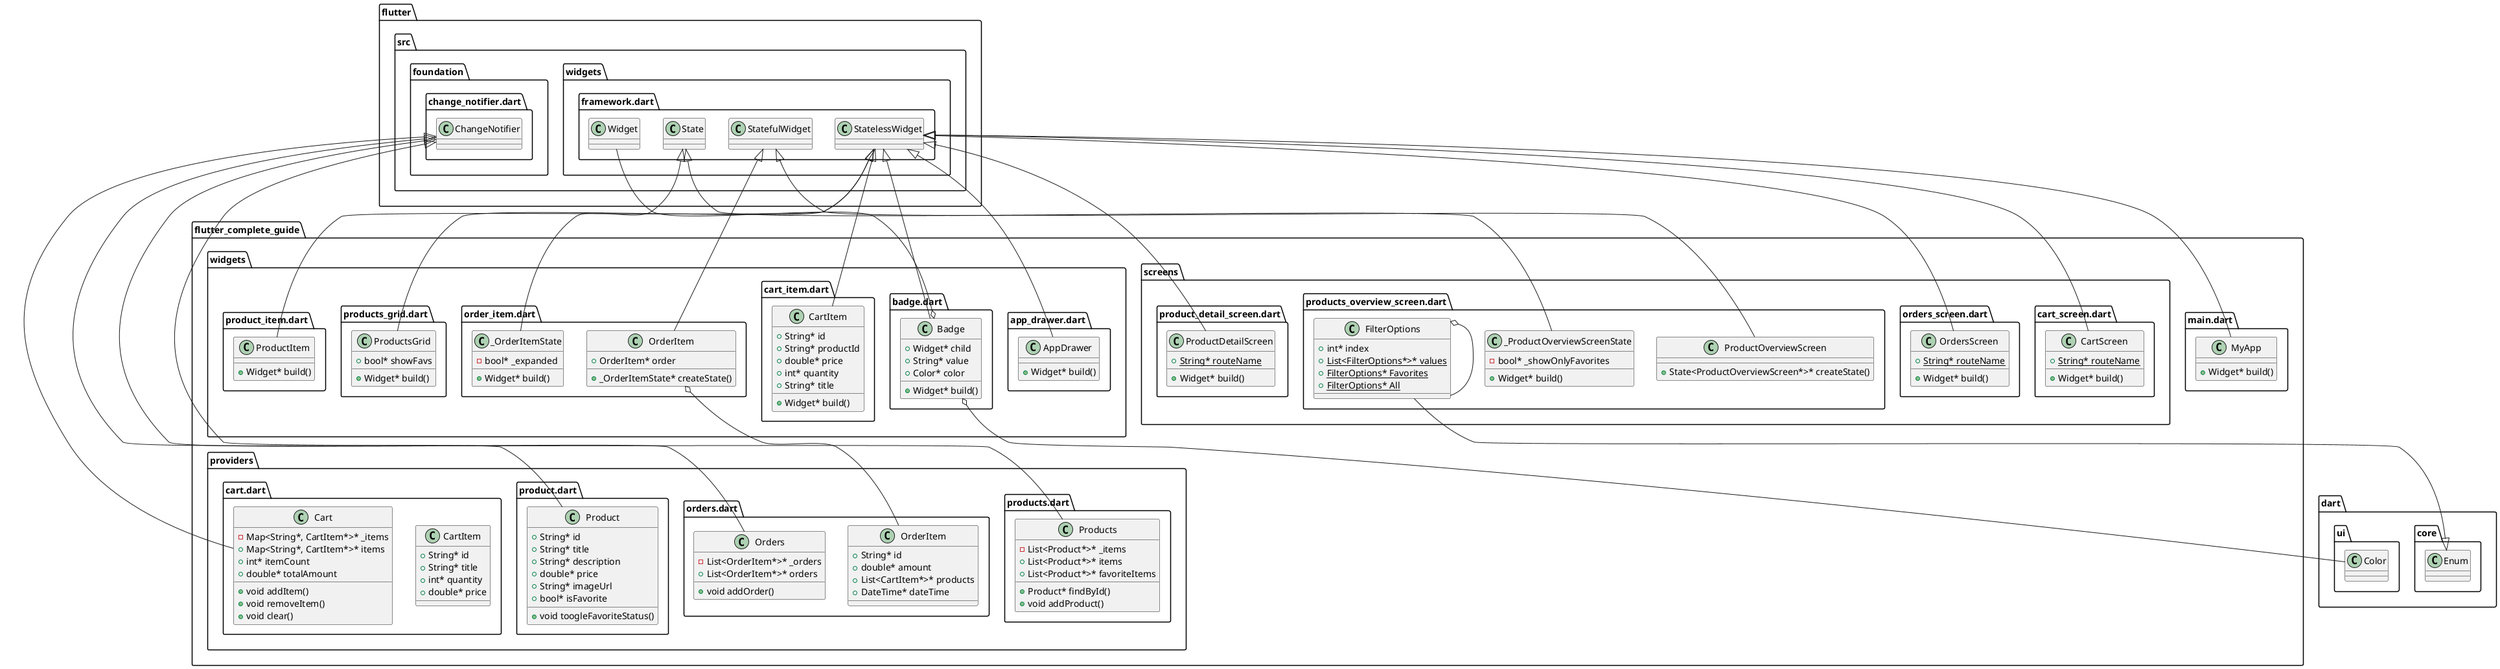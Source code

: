 @startuml shop_app
set namespaceSeparator ::

class "flutter_complete_guide::main.dart::MyApp" {
  +Widget* build()
}

"flutter::src::widgets::framework.dart::StatelessWidget" <|-- "flutter_complete_guide::main.dart::MyApp"

class "flutter_complete_guide::providers::cart.dart::CartItem" {
  +String* id
  +String* title
  +int* quantity
  +double* price
}

class "flutter_complete_guide::providers::cart.dart::Cart" {
  -Map<String*, CartItem*>* _items
  +Map<String*, CartItem*>* items
  +int* itemCount
  +double* totalAmount
  +void addItem()
  +void removeItem()
  +void clear()
}

"flutter::src::foundation::change_notifier.dart::ChangeNotifier" <|-- "flutter_complete_guide::providers::cart.dart::Cart"

class "flutter_complete_guide::providers::orders.dart::OrderItem" {
  +String* id
  +double* amount
  +List<CartItem*>* products
  +DateTime* dateTime
}

class "flutter_complete_guide::providers::orders.dart::Orders" {
  -List<OrderItem*>* _orders
  +List<OrderItem*>* orders
  +void addOrder()
}

"flutter::src::foundation::change_notifier.dart::ChangeNotifier" <|-- "flutter_complete_guide::providers::orders.dart::Orders"

class "flutter_complete_guide::providers::product.dart::Product" {
  +String* id
  +String* title
  +String* description
  +double* price
  +String* imageUrl
  +bool* isFavorite
  +void toogleFavoriteStatus()
}

"flutter::src::foundation::change_notifier.dart::ChangeNotifier" <|-- "flutter_complete_guide::providers::product.dart::Product"

class "flutter_complete_guide::providers::products.dart::Products" {
  -List<Product*>* _items
  +List<Product*>* items
  +List<Product*>* favoriteItems
  +Product* findById()
  +void addProduct()
}

"flutter::src::foundation::change_notifier.dart::ChangeNotifier" <|-- "flutter_complete_guide::providers::products.dart::Products"

class "flutter_complete_guide::screens::cart_screen.dart::CartScreen" {
  {static} +String* routeName
  +Widget* build()
}

"flutter::src::widgets::framework.dart::StatelessWidget" <|-- "flutter_complete_guide::screens::cart_screen.dart::CartScreen"

class "flutter_complete_guide::screens::orders_screen.dart::OrdersScreen" {
  {static} +String* routeName
  +Widget* build()
}

"flutter::src::widgets::framework.dart::StatelessWidget" <|-- "flutter_complete_guide::screens::orders_screen.dart::OrdersScreen"

class "flutter_complete_guide::screens::products_overview_screen.dart::ProductOverviewScreen" {
  +State<ProductOverviewScreen*>* createState()
}

"flutter::src::widgets::framework.dart::StatefulWidget" <|-- "flutter_complete_guide::screens::products_overview_screen.dart::ProductOverviewScreen"

class "flutter_complete_guide::screens::products_overview_screen.dart::_ProductOverviewScreenState" {
  -bool* _showOnlyFavorites
  +Widget* build()
}

"flutter::src::widgets::framework.dart::State" <|-- "flutter_complete_guide::screens::products_overview_screen.dart::_ProductOverviewScreenState"

class "flutter_complete_guide::screens::products_overview_screen.dart::FilterOptions" {
  +int* index
  {static} +List<FilterOptions*>* values
  {static} +FilterOptions* Favorites
  {static} +FilterOptions* All
}

"flutter_complete_guide::screens::products_overview_screen.dart::FilterOptions" o-- "flutter_complete_guide::screens::products_overview_screen.dart::FilterOptions"
"dart::core::Enum" <|-- "flutter_complete_guide::screens::products_overview_screen.dart::FilterOptions"

class "flutter_complete_guide::screens::product_detail_screen.dart::ProductDetailScreen" {
  {static} +String* routeName
  +Widget* build()
}

"flutter::src::widgets::framework.dart::StatelessWidget" <|-- "flutter_complete_guide::screens::product_detail_screen.dart::ProductDetailScreen"

class "flutter_complete_guide::widgets::app_drawer.dart::AppDrawer" {
  +Widget* build()
}

"flutter::src::widgets::framework.dart::StatelessWidget" <|-- "flutter_complete_guide::widgets::app_drawer.dart::AppDrawer"

class "flutter_complete_guide::widgets::badge.dart::Badge" {
  +Widget* child
  +String* value
  +Color* color
  +Widget* build()
}

"flutter_complete_guide::widgets::badge.dart::Badge" o-- "flutter::src::widgets::framework.dart::Widget"
"flutter_complete_guide::widgets::badge.dart::Badge" o-- "dart::ui::Color"
"flutter::src::widgets::framework.dart::StatelessWidget" <|-- "flutter_complete_guide::widgets::badge.dart::Badge"

class "flutter_complete_guide::widgets::cart_item.dart::CartItem" {
  +String* id
  +String* productId
  +double* price
  +int* quantity
  +String* title
  +Widget* build()
}

"flutter::src::widgets::framework.dart::StatelessWidget" <|-- "flutter_complete_guide::widgets::cart_item.dart::CartItem"

class "flutter_complete_guide::widgets::order_item.dart::OrderItem" {
  +OrderItem* order
  +_OrderItemState* createState()
}

"flutter_complete_guide::widgets::order_item.dart::OrderItem" o-- "flutter_complete_guide::providers::orders.dart::OrderItem"
"flutter::src::widgets::framework.dart::StatefulWidget" <|-- "flutter_complete_guide::widgets::order_item.dart::OrderItem"

class "flutter_complete_guide::widgets::order_item.dart::_OrderItemState" {
  -bool* _expanded
  +Widget* build()
}

"flutter::src::widgets::framework.dart::State" <|-- "flutter_complete_guide::widgets::order_item.dart::_OrderItemState"

class "flutter_complete_guide::widgets::products_grid.dart::ProductsGrid" {
  +bool* showFavs
  +Widget* build()
}

"flutter::src::widgets::framework.dart::StatelessWidget" <|-- "flutter_complete_guide::widgets::products_grid.dart::ProductsGrid"

class "flutter_complete_guide::widgets::product_item.dart::ProductItem" {
  +Widget* build()
}

"flutter::src::widgets::framework.dart::StatelessWidget" <|-- "flutter_complete_guide::widgets::product_item.dart::ProductItem"


@enduml